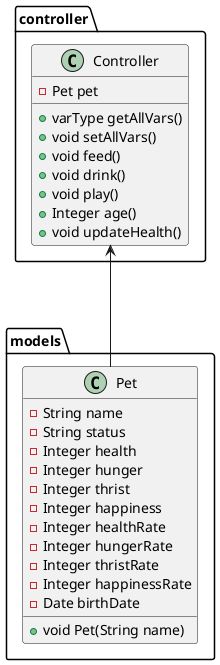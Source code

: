 @startuml

package controller {
    class Controller {
        - Pet pet
        + varType getAllVars()
        + void setAllVars()
        + void feed()
        + void drink()
        + void play()
        + Integer age()
        + void updateHealth()
    }
}

package models {
    class Pet {
        - String name
        - String status
        - Integer health
        - Integer hunger
        - Integer thrist
        - Integer happiness
        - Integer healthRate
        - Integer hungerRate
        - Integer thristRate
        - Integer happinessRate
        - Date birthDate
        + void Pet(String name)
    }
}

Controller <--- Pet

@enduml